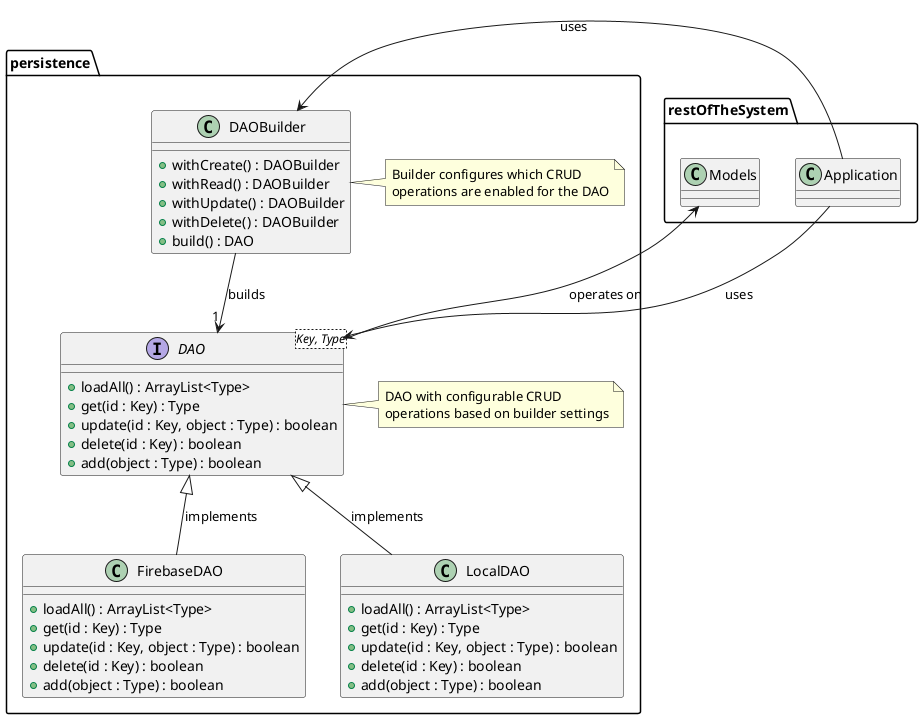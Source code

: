 @startuml

package persistence {

    class DAOBuilder {
        +withCreate() : DAOBuilder
        +withRead() : DAOBuilder
        +withUpdate() : DAOBuilder
        +withDelete() : DAOBuilder
        +build() : DAO
    }

    interface DAO<Key, Type> {
        +loadAll() : ArrayList<Type>
        +get(id : Key) : Type
        +update(id : Key, object : Type) : boolean
        +delete(id : Key) : boolean
        +add(object : Type) : boolean
    }

    class FirebaseDAO {
        +loadAll() : ArrayList<Type>
        +get(id : Key) : Type
        +update(id : Key, object : Type) : boolean
        +delete(id : Key) : boolean
        +add(object : Type) : boolean
    }

    class LocalDAO {
        +loadAll() : ArrayList<Type>
        +get(id : Key) : Type
        +update(id : Key, object : Type) : boolean
        +delete(id : Key) : boolean
        +add(object : Type) : boolean
    }

    DAOBuilder --> "1" DAO : builds
    DAO <|-- FirebaseDAO : implements
    DAO <|-- LocalDAO : implements

    note right of DAOBuilder : Builder configures which CRUD\noperations are enabled for the DAO
    note right of DAO : DAO with configurable CRUD\noperations based on builder settings
}

package restOfTheSystem {
    Application --> DAOBuilder : uses
    Application --> DAO  : uses
    DAO --> Models : operates on

}

@enduml